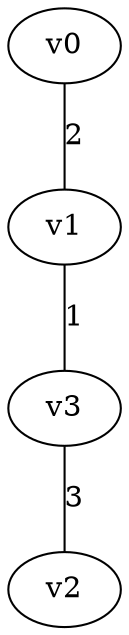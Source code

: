 graph gn4_mst_p {
v0 -- v1 [label = "2"];
v3 -- v2 [label = "3"];
v1 -- v3 [label = "1"];
}
// vertices = 4
// edges = 3
// total_weight = 6
// runtime = 0sec
// memory = 11.8789MB
